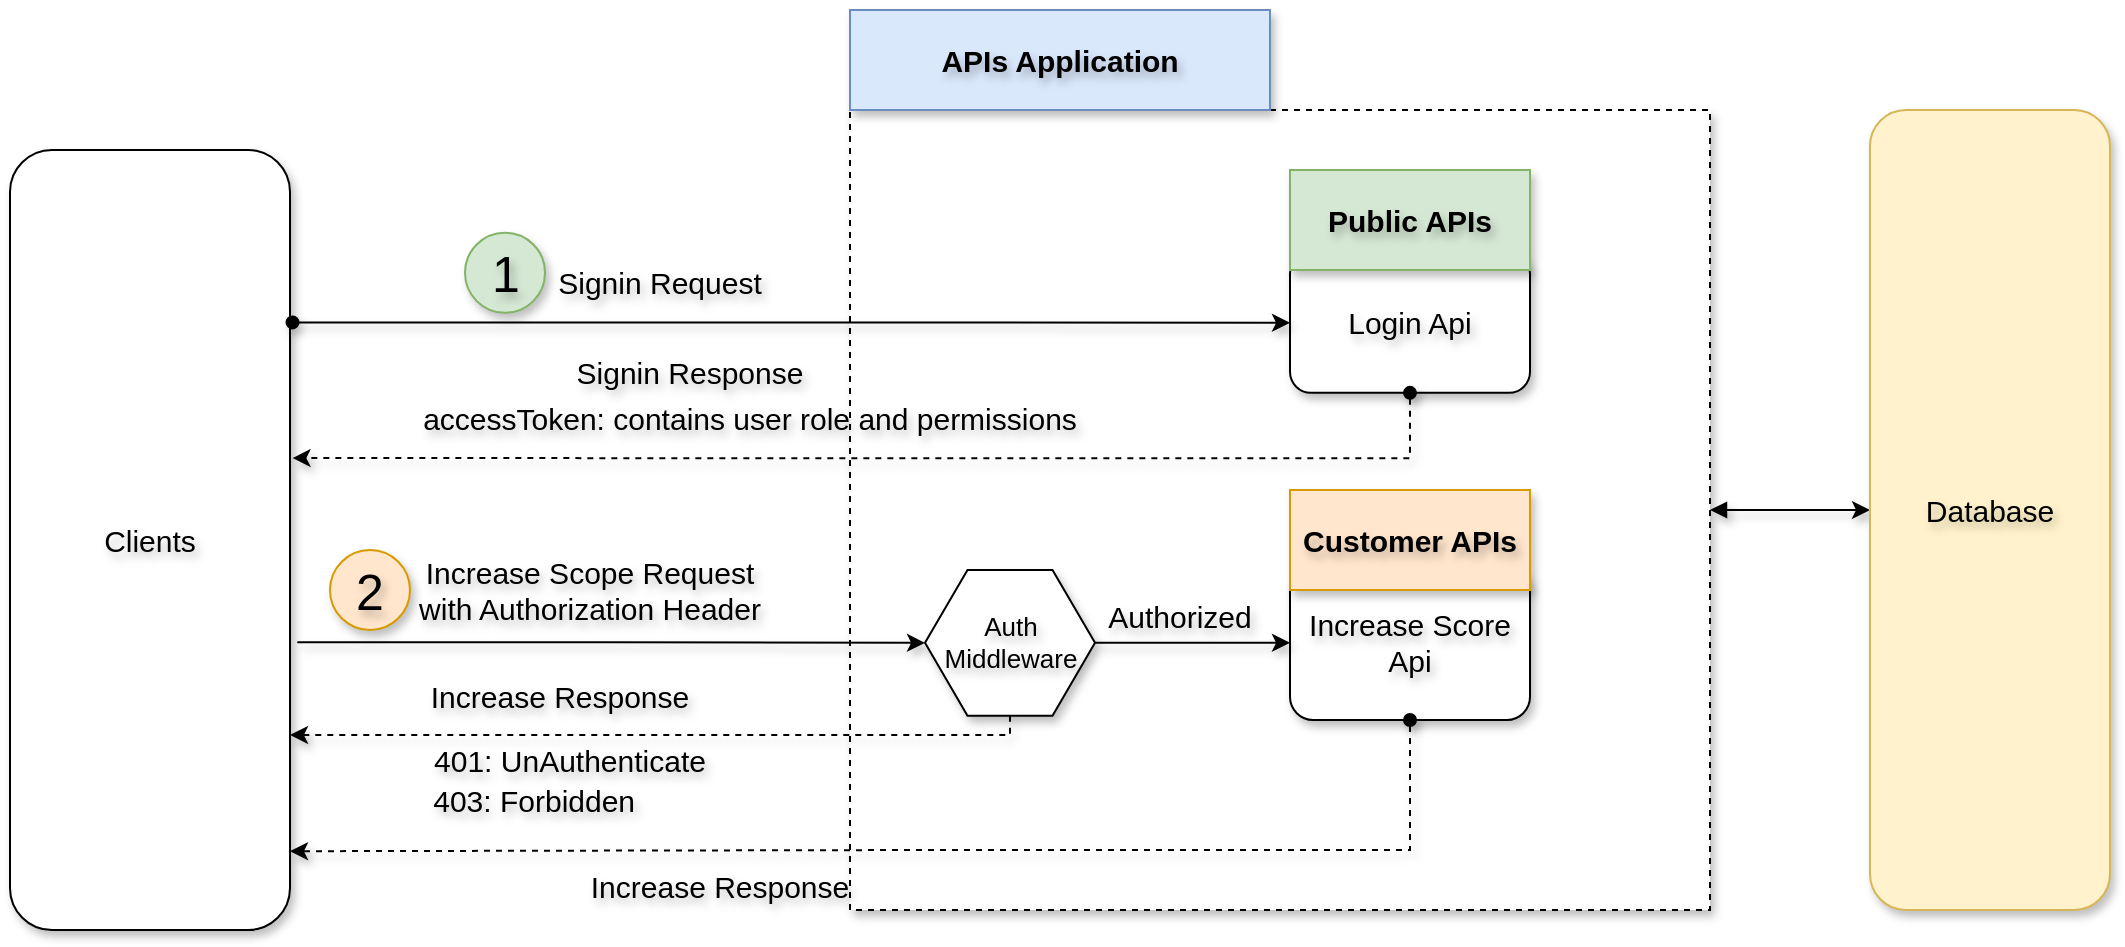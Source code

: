 <mxfile version="24.0.4" type="device" pages="2">
  <diagram name="APIs Protection" id="KXmo5nnJcr6mUBglAUOm">
    <mxGraphModel dx="3607" dy="2184" grid="1" gridSize="10" guides="1" tooltips="1" connect="1" arrows="1" fold="1" page="1" pageScale="1" pageWidth="1920" pageHeight="1200" math="0" shadow="0">
      <root>
        <mxCell id="0" />
        <mxCell id="1" parent="0" />
        <mxCell id="K0ZqpCGz8GhiykaK2d9q-14" style="edgeStyle=orthogonalEdgeStyle;rounded=0;orthogonalLoop=1;jettySize=auto;html=1;entryX=0;entryY=0.5;entryDx=0;entryDy=0;startArrow=block;startFill=1;shadow=1;textShadow=1;" parent="1" source="K0ZqpCGz8GhiykaK2d9q-3" target="K0ZqpCGz8GhiykaK2d9q-6" edge="1">
          <mxGeometry relative="1" as="geometry" />
        </mxCell>
        <mxCell id="K0ZqpCGz8GhiykaK2d9q-3" value="" style="rounded=0;whiteSpace=wrap;html=1;dashed=1;shadow=1;textShadow=1;" parent="1" vertex="1">
          <mxGeometry x="320" y="30" width="430" height="400" as="geometry" />
        </mxCell>
        <mxCell id="K0ZqpCGz8GhiykaK2d9q-1" value="Clients" style="rounded=1;whiteSpace=wrap;html=1;fontSize=15;shadow=1;textShadow=1;" parent="1" vertex="1">
          <mxGeometry x="-100" y="50" width="140" height="390" as="geometry" />
        </mxCell>
        <mxCell id="K0ZqpCGz8GhiykaK2d9q-4" value="Login Api" style="rounded=1;whiteSpace=wrap;html=1;fontSize=15;shadow=1;textShadow=1;" parent="1" vertex="1">
          <mxGeometry x="540" y="101.43" width="120" height="70" as="geometry" />
        </mxCell>
        <mxCell id="K0ZqpCGz8GhiykaK2d9q-5" value="Increase Score Api" style="rounded=1;whiteSpace=wrap;html=1;fontSize=15;shadow=1;textShadow=1;" parent="1" vertex="1">
          <mxGeometry x="540" y="257.86" width="120" height="77.14" as="geometry" />
        </mxCell>
        <mxCell id="K0ZqpCGz8GhiykaK2d9q-6" value="Database" style="rounded=1;whiteSpace=wrap;html=1;fontSize=15;fillColor=#fff2cc;strokeColor=#d6b656;shadow=1;textShadow=1;" parent="1" vertex="1">
          <mxGeometry x="830" y="30" width="120" height="400" as="geometry" />
        </mxCell>
        <mxCell id="K0ZqpCGz8GhiykaK2d9q-15" value="APIs Application" style="text;html=1;align=center;verticalAlign=middle;whiteSpace=wrap;rounded=0;fillColor=#dae8fc;strokeColor=#6c8ebf;fontStyle=1;fontSize=15;shadow=1;textShadow=1;" parent="1" vertex="1">
          <mxGeometry x="320" y="-20" width="210" height="50" as="geometry" />
        </mxCell>
        <mxCell id="K0ZqpCGz8GhiykaK2d9q-30" style="edgeStyle=orthogonalEdgeStyle;rounded=0;orthogonalLoop=1;jettySize=auto;html=1;shadow=1;textShadow=1;" parent="1" source="K0ZqpCGz8GhiykaK2d9q-22" target="K0ZqpCGz8GhiykaK2d9q-5" edge="1">
          <mxGeometry relative="1" as="geometry" />
        </mxCell>
        <mxCell id="K0ZqpCGz8GhiykaK2d9q-31" style="edgeStyle=orthogonalEdgeStyle;rounded=0;orthogonalLoop=1;jettySize=auto;html=1;entryX=1;entryY=0.75;entryDx=0;entryDy=0;dashed=1;shadow=1;textShadow=1;" parent="1" source="K0ZqpCGz8GhiykaK2d9q-22" target="K0ZqpCGz8GhiykaK2d9q-1" edge="1">
          <mxGeometry relative="1" as="geometry">
            <Array as="points">
              <mxPoint x="400" y="342" />
            </Array>
          </mxGeometry>
        </mxCell>
        <mxCell id="K0ZqpCGz8GhiykaK2d9q-22" value="Auth&lt;br style=&quot;font-size: 13px;&quot;&gt;Middleware" style="shape=mxgraph.bpmn.conversation;perimeter=hexagonPerimeter2;whiteSpace=wrap;html=1;aspect=fixed;bpmnConversationType=conv;fontSize=13;shadow=1;textShadow=1;" parent="1" vertex="1">
          <mxGeometry x="357.5" y="260" width="85" height="72.86" as="geometry" />
        </mxCell>
        <mxCell id="K0ZqpCGz8GhiykaK2d9q-27" style="edgeStyle=orthogonalEdgeStyle;rounded=0;orthogonalLoop=1;jettySize=auto;html=1;entryX=0;entryY=0.5;entryDx=0;entryDy=0;exitX=1.009;exitY=0.221;exitDx=0;exitDy=0;exitPerimeter=0;startArrow=oval;startFill=1;shadow=1;textShadow=1;" parent="1" source="K0ZqpCGz8GhiykaK2d9q-1" target="K0ZqpCGz8GhiykaK2d9q-4" edge="1">
          <mxGeometry relative="1" as="geometry">
            <mxPoint x="442.476" y="136.471" as="sourcePoint" />
          </mxGeometry>
        </mxCell>
        <mxCell id="K0ZqpCGz8GhiykaK2d9q-28" style="edgeStyle=orthogonalEdgeStyle;rounded=0;orthogonalLoop=1;jettySize=auto;html=1;entryX=1.009;entryY=0.395;entryDx=0;entryDy=0;entryPerimeter=0;dashed=1;startArrow=oval;startFill=1;shadow=1;textShadow=1;" parent="1" source="K0ZqpCGz8GhiykaK2d9q-4" target="K0ZqpCGz8GhiykaK2d9q-1" edge="1">
          <mxGeometry relative="1" as="geometry">
            <Array as="points">
              <mxPoint x="600" y="204" />
            </Array>
          </mxGeometry>
        </mxCell>
        <mxCell id="K0ZqpCGz8GhiykaK2d9q-29" style="edgeStyle=orthogonalEdgeStyle;rounded=0;orthogonalLoop=1;jettySize=auto;html=1;exitX=1.026;exitY=0.631;exitDx=0;exitDy=0;exitPerimeter=0;shadow=1;textShadow=1;" parent="1" source="K0ZqpCGz8GhiykaK2d9q-1" target="K0ZqpCGz8GhiykaK2d9q-22" edge="1">
          <mxGeometry relative="1" as="geometry" />
        </mxCell>
        <mxCell id="K0ZqpCGz8GhiykaK2d9q-32" style="edgeStyle=orthogonalEdgeStyle;rounded=0;orthogonalLoop=1;jettySize=auto;html=1;entryX=1;entryY=0.899;entryDx=0;entryDy=0;entryPerimeter=0;startArrow=oval;startFill=1;shadow=1;textShadow=1;dashed=1;" parent="1" source="K0ZqpCGz8GhiykaK2d9q-5" target="K0ZqpCGz8GhiykaK2d9q-1" edge="1">
          <mxGeometry relative="1" as="geometry">
            <Array as="points">
              <mxPoint x="600" y="400" />
              <mxPoint x="360" y="400" />
            </Array>
          </mxGeometry>
        </mxCell>
        <mxCell id="K0ZqpCGz8GhiykaK2d9q-34" value="Signin Request" style="text;html=1;align=center;verticalAlign=middle;whiteSpace=wrap;rounded=0;fontSize=15;shadow=1;textShadow=1;" parent="1" vertex="1">
          <mxGeometry x="170" y="101.43" width="110" height="30" as="geometry" />
        </mxCell>
        <mxCell id="K0ZqpCGz8GhiykaK2d9q-35" value="Signin Response" style="text;html=1;align=center;verticalAlign=middle;whiteSpace=wrap;rounded=0;fontSize=15;shadow=1;textShadow=1;" parent="1" vertex="1">
          <mxGeometry x="150" y="151.43" width="180" height="20" as="geometry" />
        </mxCell>
        <mxCell id="K0ZqpCGz8GhiykaK2d9q-36" value="accessToken: contains user role and permissions" style="text;html=1;align=center;verticalAlign=middle;whiteSpace=wrap;rounded=0;fontSize=15;shadow=1;textShadow=1;" parent="1" vertex="1">
          <mxGeometry x="90" y="160" width="360" height="48.57" as="geometry" />
        </mxCell>
        <mxCell id="K0ZqpCGz8GhiykaK2d9q-37" value="Increase Scope Request&lt;br&gt;with Authorization Header" style="text;html=1;align=center;verticalAlign=middle;whiteSpace=wrap;rounded=0;fontSize=15;shadow=1;textShadow=1;" parent="1" vertex="1">
          <mxGeometry x="70" y="250" width="240" height="40" as="geometry" />
        </mxCell>
        <mxCell id="K0ZqpCGz8GhiykaK2d9q-39" value="Increase Response" style="text;html=1;align=center;verticalAlign=middle;whiteSpace=wrap;rounded=0;fontSize=15;shadow=1;textShadow=1;" parent="1" vertex="1">
          <mxGeometry x="60" y="310" width="230" height="25" as="geometry" />
        </mxCell>
        <mxCell id="K0ZqpCGz8GhiykaK2d9q-40" value="401: UnAuthenticate" style="text;html=1;align=center;verticalAlign=middle;whiteSpace=wrap;rounded=0;fontSize=15;shadow=1;textShadow=1;" parent="1" vertex="1">
          <mxGeometry x="100" y="340" width="160" height="30" as="geometry" />
        </mxCell>
        <mxCell id="K0ZqpCGz8GhiykaK2d9q-41" value="&amp;nbsp;403: Forbidden" style="text;html=1;align=center;verticalAlign=middle;whiteSpace=wrap;rounded=0;fontSize=15;shadow=1;textShadow=1;" parent="1" vertex="1">
          <mxGeometry x="80" y="360" width="160" height="30" as="geometry" />
        </mxCell>
        <mxCell id="K0ZqpCGz8GhiykaK2d9q-42" value="Increase Response" style="text;html=1;align=center;verticalAlign=middle;whiteSpace=wrap;rounded=0;fontSize=15;shadow=1;textShadow=1;" parent="1" vertex="1">
          <mxGeometry x="140" y="405" width="230" height="25" as="geometry" />
        </mxCell>
        <mxCell id="K0ZqpCGz8GhiykaK2d9q-45" value="Public APIs" style="text;html=1;align=center;verticalAlign=middle;whiteSpace=wrap;rounded=0;fillColor=#d5e8d4;strokeColor=#82b366;fontStyle=1;fontSize=15;shadow=1;textShadow=1;" parent="1" vertex="1">
          <mxGeometry x="540" y="60" width="120" height="50" as="geometry" />
        </mxCell>
        <mxCell id="K0ZqpCGz8GhiykaK2d9q-46" value="Customer APIs" style="text;html=1;align=center;verticalAlign=middle;whiteSpace=wrap;rounded=0;fillColor=#ffe6cc;strokeColor=#d79b00;fontStyle=1;fontSize=15;shadow=1;textShadow=1;" parent="1" vertex="1">
          <mxGeometry x="540" y="220" width="120" height="50" as="geometry" />
        </mxCell>
        <mxCell id="K0ZqpCGz8GhiykaK2d9q-47" value="1" style="ellipse;whiteSpace=wrap;html=1;aspect=fixed;fontSize=25;fillColor=#d5e8d4;strokeColor=#82b366;shadow=1;textShadow=1;" parent="1" vertex="1">
          <mxGeometry x="127.5" y="91.43" width="40" height="40" as="geometry" />
        </mxCell>
        <mxCell id="K0ZqpCGz8GhiykaK2d9q-48" value="2" style="ellipse;whiteSpace=wrap;html=1;aspect=fixed;fontSize=25;fillColor=#ffe6cc;strokeColor=#d79b00;shadow=1;textShadow=1;" parent="1" vertex="1">
          <mxGeometry x="60" y="250" width="40" height="40" as="geometry" />
        </mxCell>
        <mxCell id="K0ZqpCGz8GhiykaK2d9q-49" value="Authorized" style="text;html=1;align=center;verticalAlign=middle;whiteSpace=wrap;rounded=0;fontSize=15;shadow=1;textShadow=1;" parent="1" vertex="1">
          <mxGeometry x="420" y="270" width="130" height="25" as="geometry" />
        </mxCell>
      </root>
    </mxGraphModel>
  </diagram>
  <diagram id="FcVScLW7-NWXoR9cLDxK" name="Databse Desgin Auth">
    <mxGraphModel dx="1434" dy="836" grid="1" gridSize="10" guides="1" tooltips="1" connect="1" arrows="1" fold="1" page="1" pageScale="1" pageWidth="1920" pageHeight="1200" math="0" shadow="0">
      <root>
        <mxCell id="0" />
        <mxCell id="1" parent="0" />
        <mxCell id="BVEmb3R_H7o2ugF1R6Eq-9" value="users" style="shape=table;startSize=30;container=1;collapsible=0;childLayout=tableLayout;fixedRows=1;rowLines=0;fontStyle=0;strokeColor=#006EAF;fontSize=18;fillColor=#1ba1e2;fontColor=#ffffff;shadow=1;textShadow=1;" parent="1" vertex="1">
          <mxGeometry x="40" y="120" width="680" height="210" as="geometry" />
        </mxCell>
        <mxCell id="BVEmb3R_H7o2ugF1R6Eq-28" style="shape=tableRow;horizontal=0;startSize=0;swimlaneHead=0;swimlaneBody=0;top=0;left=0;bottom=1;right=0;collapsible=0;dropTarget=0;fillColor=none;points=[[0,0.5],[1,0.5]];portConstraint=eastwest;strokeColor=inherit;fontSize=15;fontStyle=1" parent="BVEmb3R_H7o2ugF1R6Eq-9" vertex="1">
          <mxGeometry y="30" width="680" height="30" as="geometry" />
        </mxCell>
        <mxCell id="BVEmb3R_H7o2ugF1R6Eq-29" style="shape=partialRectangle;html=1;whiteSpace=wrap;connectable=0;fillColor=none;top=0;left=0;bottom=0;right=0;overflow=hidden;pointerEvents=1;strokeColor=inherit;fontSize=16;" parent="BVEmb3R_H7o2ugF1R6Eq-28" vertex="1">
          <mxGeometry width="44" height="30" as="geometry">
            <mxRectangle width="44" height="30" as="alternateBounds" />
          </mxGeometry>
        </mxCell>
        <mxCell id="BVEmb3R_H7o2ugF1R6Eq-30" value="column" style="shape=partialRectangle;html=1;whiteSpace=wrap;connectable=0;fillColor=none;top=0;left=0;bottom=0;right=0;align=left;spacingLeft=6;overflow=hidden;strokeColor=inherit;fontSize=16;" parent="BVEmb3R_H7o2ugF1R6Eq-28" vertex="1">
          <mxGeometry x="44" width="160" height="30" as="geometry">
            <mxRectangle width="160" height="30" as="alternateBounds" />
          </mxGeometry>
        </mxCell>
        <mxCell id="BVEmb3R_H7o2ugF1R6Eq-31" value="data type" style="shape=partialRectangle;html=1;whiteSpace=wrap;connectable=0;fillColor=none;top=0;left=0;bottom=0;right=0;align=left;spacingLeft=6;overflow=hidden;strokeColor=inherit;fontSize=16;" parent="BVEmb3R_H7o2ugF1R6Eq-28" vertex="1">
          <mxGeometry x="204" width="160" height="30" as="geometry">
            <mxRectangle width="160" height="30" as="alternateBounds" />
          </mxGeometry>
        </mxCell>
        <mxCell id="BVEmb3R_H7o2ugF1R6Eq-32" value="is null" style="shape=partialRectangle;html=1;whiteSpace=wrap;connectable=0;fillColor=none;top=0;left=0;bottom=0;right=0;align=left;spacingLeft=6;overflow=hidden;strokeColor=inherit;fontSize=16;" parent="BVEmb3R_H7o2ugF1R6Eq-28" vertex="1">
          <mxGeometry x="364" width="156" height="30" as="geometry">
            <mxRectangle width="156" height="30" as="alternateBounds" />
          </mxGeometry>
        </mxCell>
        <mxCell id="BVEmb3R_H7o2ugF1R6Eq-33" value="desc" style="shape=partialRectangle;html=1;whiteSpace=wrap;connectable=0;fillColor=none;top=0;left=0;bottom=0;right=0;align=left;spacingLeft=6;overflow=hidden;strokeColor=inherit;fontSize=16;" parent="BVEmb3R_H7o2ugF1R6Eq-28" vertex="1">
          <mxGeometry x="520" width="160" height="30" as="geometry">
            <mxRectangle width="160" height="30" as="alternateBounds" />
          </mxGeometry>
        </mxCell>
        <mxCell id="BVEmb3R_H7o2ugF1R6Eq-16" value="" style="shape=tableRow;horizontal=0;startSize=0;swimlaneHead=0;swimlaneBody=0;top=0;left=0;bottom=1;right=0;collapsible=0;dropTarget=0;fillColor=none;points=[[0,0.5],[1,0.5]];portConstraint=eastwest;strokeColor=inherit;fontSize=16;" parent="BVEmb3R_H7o2ugF1R6Eq-9" vertex="1">
          <mxGeometry y="60" width="680" height="30" as="geometry" />
        </mxCell>
        <mxCell id="BVEmb3R_H7o2ugF1R6Eq-17" value="PK" style="shape=partialRectangle;html=1;whiteSpace=wrap;connectable=0;fillColor=none;top=0;left=0;bottom=0;right=0;overflow=hidden;strokeColor=inherit;fontSize=16;" parent="BVEmb3R_H7o2ugF1R6Eq-16" vertex="1">
          <mxGeometry width="44" height="30" as="geometry">
            <mxRectangle width="44" height="30" as="alternateBounds" />
          </mxGeometry>
        </mxCell>
        <mxCell id="BVEmb3R_H7o2ugF1R6Eq-18" value="id" style="shape=partialRectangle;html=1;whiteSpace=wrap;connectable=0;fillColor=none;top=0;left=0;bottom=0;right=0;align=left;spacingLeft=6;overflow=hidden;strokeColor=inherit;fontSize=16;" parent="BVEmb3R_H7o2ugF1R6Eq-16" vertex="1">
          <mxGeometry x="44" width="160" height="30" as="geometry">
            <mxRectangle width="160" height="30" as="alternateBounds" />
          </mxGeometry>
        </mxCell>
        <mxCell id="BVEmb3R_H7o2ugF1R6Eq-21" value="int" style="shape=partialRectangle;html=1;whiteSpace=wrap;connectable=0;fillColor=none;top=0;left=0;bottom=0;right=0;align=left;spacingLeft=6;overflow=hidden;strokeColor=inherit;fontSize=16;" parent="BVEmb3R_H7o2ugF1R6Eq-16" vertex="1">
          <mxGeometry x="204" width="160" height="30" as="geometry">
            <mxRectangle width="160" height="30" as="alternateBounds" />
          </mxGeometry>
        </mxCell>
        <mxCell id="BVEmb3R_H7o2ugF1R6Eq-24" value="NO" style="shape=partialRectangle;html=1;whiteSpace=wrap;connectable=0;fillColor=none;top=0;left=0;bottom=0;right=0;align=left;spacingLeft=6;overflow=hidden;strokeColor=inherit;fontSize=16;" parent="BVEmb3R_H7o2ugF1R6Eq-16" vertex="1">
          <mxGeometry x="364" width="156" height="30" as="geometry">
            <mxRectangle width="156" height="30" as="alternateBounds" />
          </mxGeometry>
        </mxCell>
        <mxCell id="BVEmb3R_H7o2ugF1R6Eq-27" value="Primary key" style="shape=partialRectangle;html=1;whiteSpace=wrap;connectable=0;fillColor=none;top=0;left=0;bottom=0;right=0;align=left;spacingLeft=6;overflow=hidden;strokeColor=inherit;fontSize=16;" parent="BVEmb3R_H7o2ugF1R6Eq-16" vertex="1">
          <mxGeometry x="520" width="160" height="30" as="geometry">
            <mxRectangle width="160" height="30" as="alternateBounds" />
          </mxGeometry>
        </mxCell>
        <mxCell id="BVEmb3R_H7o2ugF1R6Eq-46" style="shape=tableRow;horizontal=0;startSize=0;swimlaneHead=0;swimlaneBody=0;top=0;left=0;bottom=1;right=0;collapsible=0;dropTarget=0;fillColor=none;points=[[0,0.5],[1,0.5]];portConstraint=eastwest;strokeColor=inherit;fontSize=16;" parent="BVEmb3R_H7o2ugF1R6Eq-9" vertex="1">
          <mxGeometry y="90" width="680" height="30" as="geometry" />
        </mxCell>
        <mxCell id="BVEmb3R_H7o2ugF1R6Eq-47" value="UQ" style="shape=partialRectangle;html=1;whiteSpace=wrap;connectable=0;fillColor=none;top=0;left=0;bottom=0;right=0;overflow=hidden;strokeColor=inherit;fontSize=16;" parent="BVEmb3R_H7o2ugF1R6Eq-46" vertex="1">
          <mxGeometry width="44" height="30" as="geometry">
            <mxRectangle width="44" height="30" as="alternateBounds" />
          </mxGeometry>
        </mxCell>
        <mxCell id="BVEmb3R_H7o2ugF1R6Eq-48" value="username" style="shape=partialRectangle;html=1;whiteSpace=wrap;connectable=0;fillColor=none;top=0;left=0;bottom=0;right=0;align=left;spacingLeft=6;overflow=hidden;strokeColor=inherit;fontSize=16;" parent="BVEmb3R_H7o2ugF1R6Eq-46" vertex="1">
          <mxGeometry x="44" width="160" height="30" as="geometry">
            <mxRectangle width="160" height="30" as="alternateBounds" />
          </mxGeometry>
        </mxCell>
        <mxCell id="BVEmb3R_H7o2ugF1R6Eq-49" value="varchar(50)" style="shape=partialRectangle;html=1;whiteSpace=wrap;connectable=0;fillColor=none;top=0;left=0;bottom=0;right=0;align=left;spacingLeft=6;overflow=hidden;strokeColor=inherit;fontSize=16;" parent="BVEmb3R_H7o2ugF1R6Eq-46" vertex="1">
          <mxGeometry x="204" width="160" height="30" as="geometry">
            <mxRectangle width="160" height="30" as="alternateBounds" />
          </mxGeometry>
        </mxCell>
        <mxCell id="BVEmb3R_H7o2ugF1R6Eq-50" value="NO" style="shape=partialRectangle;html=1;whiteSpace=wrap;connectable=0;fillColor=none;top=0;left=0;bottom=0;right=0;align=left;spacingLeft=6;overflow=hidden;strokeColor=inherit;fontSize=16;" parent="BVEmb3R_H7o2ugF1R6Eq-46" vertex="1">
          <mxGeometry x="364" width="156" height="30" as="geometry">
            <mxRectangle width="156" height="30" as="alternateBounds" />
          </mxGeometry>
        </mxCell>
        <mxCell id="BVEmb3R_H7o2ugF1R6Eq-51" value="Unique" style="shape=partialRectangle;html=1;whiteSpace=wrap;connectable=0;fillColor=none;top=0;left=0;bottom=0;right=0;align=left;spacingLeft=6;overflow=hidden;strokeColor=inherit;fontSize=16;" parent="BVEmb3R_H7o2ugF1R6Eq-46" vertex="1">
          <mxGeometry x="520" width="160" height="30" as="geometry">
            <mxRectangle width="160" height="30" as="alternateBounds" />
          </mxGeometry>
        </mxCell>
        <mxCell id="BVEmb3R_H7o2ugF1R6Eq-40" style="shape=tableRow;horizontal=0;startSize=0;swimlaneHead=0;swimlaneBody=0;top=0;left=0;bottom=1;right=0;collapsible=0;dropTarget=0;fillColor=none;points=[[0,0.5],[1,0.5]];portConstraint=eastwest;strokeColor=inherit;fontSize=16;" parent="BVEmb3R_H7o2ugF1R6Eq-9" vertex="1">
          <mxGeometry y="120" width="680" height="30" as="geometry" />
        </mxCell>
        <mxCell id="BVEmb3R_H7o2ugF1R6Eq-41" style="shape=partialRectangle;html=1;whiteSpace=wrap;connectable=0;fillColor=none;top=0;left=0;bottom=0;right=0;overflow=hidden;strokeColor=inherit;fontSize=16;" parent="BVEmb3R_H7o2ugF1R6Eq-40" vertex="1">
          <mxGeometry width="44" height="30" as="geometry">
            <mxRectangle width="44" height="30" as="alternateBounds" />
          </mxGeometry>
        </mxCell>
        <mxCell id="BVEmb3R_H7o2ugF1R6Eq-42" value="pass_hash" style="shape=partialRectangle;html=1;whiteSpace=wrap;connectable=0;fillColor=none;top=0;left=0;bottom=0;right=0;align=left;spacingLeft=6;overflow=hidden;strokeColor=inherit;fontSize=16;" parent="BVEmb3R_H7o2ugF1R6Eq-40" vertex="1">
          <mxGeometry x="44" width="160" height="30" as="geometry">
            <mxRectangle width="160" height="30" as="alternateBounds" />
          </mxGeometry>
        </mxCell>
        <mxCell id="BVEmb3R_H7o2ugF1R6Eq-43" value="varchar(150)" style="shape=partialRectangle;html=1;whiteSpace=wrap;connectable=0;fillColor=none;top=0;left=0;bottom=0;right=0;align=left;spacingLeft=6;overflow=hidden;strokeColor=inherit;fontSize=16;" parent="BVEmb3R_H7o2ugF1R6Eq-40" vertex="1">
          <mxGeometry x="204" width="160" height="30" as="geometry">
            <mxRectangle width="160" height="30" as="alternateBounds" />
          </mxGeometry>
        </mxCell>
        <mxCell id="BVEmb3R_H7o2ugF1R6Eq-44" value="NO" style="shape=partialRectangle;html=1;whiteSpace=wrap;connectable=0;fillColor=none;top=0;left=0;bottom=0;right=0;align=left;spacingLeft=6;overflow=hidden;strokeColor=inherit;fontSize=16;" parent="BVEmb3R_H7o2ugF1R6Eq-40" vertex="1">
          <mxGeometry x="364" width="156" height="30" as="geometry">
            <mxRectangle width="156" height="30" as="alternateBounds" />
          </mxGeometry>
        </mxCell>
        <mxCell id="BVEmb3R_H7o2ugF1R6Eq-45" style="shape=partialRectangle;html=1;whiteSpace=wrap;connectable=0;fillColor=none;top=0;left=0;bottom=0;right=0;align=left;spacingLeft=6;overflow=hidden;strokeColor=inherit;fontSize=16;" parent="BVEmb3R_H7o2ugF1R6Eq-40" vertex="1">
          <mxGeometry x="520" width="160" height="30" as="geometry">
            <mxRectangle width="160" height="30" as="alternateBounds" />
          </mxGeometry>
        </mxCell>
        <mxCell id="BVEmb3R_H7o2ugF1R6Eq-34" style="shape=tableRow;horizontal=0;startSize=0;swimlaneHead=0;swimlaneBody=0;top=0;left=0;bottom=1;right=0;collapsible=0;dropTarget=0;fillColor=none;points=[[0,0.5],[1,0.5]];portConstraint=eastwest;strokeColor=inherit;fontSize=16;" parent="BVEmb3R_H7o2ugF1R6Eq-9" vertex="1">
          <mxGeometry y="150" width="680" height="30" as="geometry" />
        </mxCell>
        <mxCell id="BVEmb3R_H7o2ugF1R6Eq-35" style="shape=partialRectangle;html=1;whiteSpace=wrap;connectable=0;fillColor=none;top=0;left=0;bottom=0;right=0;overflow=hidden;strokeColor=inherit;fontSize=16;" parent="BVEmb3R_H7o2ugF1R6Eq-34" vertex="1">
          <mxGeometry width="44" height="30" as="geometry">
            <mxRectangle width="44" height="30" as="alternateBounds" />
          </mxGeometry>
        </mxCell>
        <mxCell id="BVEmb3R_H7o2ugF1R6Eq-36" value="full_name" style="shape=partialRectangle;html=1;whiteSpace=wrap;connectable=0;fillColor=none;top=0;left=0;bottom=0;right=0;align=left;spacingLeft=6;overflow=hidden;strokeColor=inherit;fontSize=16;" parent="BVEmb3R_H7o2ugF1R6Eq-34" vertex="1">
          <mxGeometry x="44" width="160" height="30" as="geometry">
            <mxRectangle width="160" height="30" as="alternateBounds" />
          </mxGeometry>
        </mxCell>
        <mxCell id="BVEmb3R_H7o2ugF1R6Eq-37" value="varchar(150)" style="shape=partialRectangle;html=1;whiteSpace=wrap;connectable=0;fillColor=none;top=0;left=0;bottom=0;right=0;align=left;spacingLeft=6;overflow=hidden;strokeColor=inherit;fontSize=16;" parent="BVEmb3R_H7o2ugF1R6Eq-34" vertex="1">
          <mxGeometry x="204" width="160" height="30" as="geometry">
            <mxRectangle width="160" height="30" as="alternateBounds" />
          </mxGeometry>
        </mxCell>
        <mxCell id="BVEmb3R_H7o2ugF1R6Eq-38" value="NO" style="shape=partialRectangle;html=1;whiteSpace=wrap;connectable=0;fillColor=none;top=0;left=0;bottom=0;right=0;align=left;spacingLeft=6;overflow=hidden;strokeColor=inherit;fontSize=16;" parent="BVEmb3R_H7o2ugF1R6Eq-34" vertex="1">
          <mxGeometry x="364" width="156" height="30" as="geometry">
            <mxRectangle width="156" height="30" as="alternateBounds" />
          </mxGeometry>
        </mxCell>
        <mxCell id="BVEmb3R_H7o2ugF1R6Eq-39" style="shape=partialRectangle;html=1;whiteSpace=wrap;connectable=0;fillColor=none;top=0;left=0;bottom=0;right=0;align=left;spacingLeft=6;overflow=hidden;strokeColor=inherit;fontSize=16;" parent="BVEmb3R_H7o2ugF1R6Eq-34" vertex="1">
          <mxGeometry x="520" width="160" height="30" as="geometry">
            <mxRectangle width="160" height="30" as="alternateBounds" />
          </mxGeometry>
        </mxCell>
        <mxCell id="BVEmb3R_H7o2ugF1R6Eq-53" style="shape=tableRow;horizontal=0;startSize=0;swimlaneHead=0;swimlaneBody=0;top=0;left=0;bottom=0;right=0;collapsible=0;dropTarget=0;fillColor=none;points=[[0,0.5],[1,0.5]];portConstraint=eastwest;strokeColor=inherit;fontSize=16;" parent="BVEmb3R_H7o2ugF1R6Eq-9" vertex="1">
          <mxGeometry y="180" width="680" height="30" as="geometry" />
        </mxCell>
        <mxCell id="BVEmb3R_H7o2ugF1R6Eq-54" style="shape=partialRectangle;html=1;whiteSpace=wrap;connectable=0;fillColor=none;top=0;left=0;bottom=0;right=0;overflow=hidden;strokeColor=inherit;fontSize=16;" parent="BVEmb3R_H7o2ugF1R6Eq-53" vertex="1">
          <mxGeometry width="44" height="30" as="geometry">
            <mxRectangle width="44" height="30" as="alternateBounds" />
          </mxGeometry>
        </mxCell>
        <mxCell id="BVEmb3R_H7o2ugF1R6Eq-55" value="is_active" style="shape=partialRectangle;html=1;whiteSpace=wrap;connectable=0;fillColor=none;top=0;left=0;bottom=0;right=0;align=left;spacingLeft=6;overflow=hidden;strokeColor=inherit;fontSize=16;" parent="BVEmb3R_H7o2ugF1R6Eq-53" vertex="1">
          <mxGeometry x="44" width="160" height="30" as="geometry">
            <mxRectangle width="160" height="30" as="alternateBounds" />
          </mxGeometry>
        </mxCell>
        <mxCell id="BVEmb3R_H7o2ugF1R6Eq-56" value="boolean" style="shape=partialRectangle;html=1;whiteSpace=wrap;connectable=0;fillColor=none;top=0;left=0;bottom=0;right=0;align=left;spacingLeft=6;overflow=hidden;strokeColor=inherit;fontSize=16;" parent="BVEmb3R_H7o2ugF1R6Eq-53" vertex="1">
          <mxGeometry x="204" width="160" height="30" as="geometry">
            <mxRectangle width="160" height="30" as="alternateBounds" />
          </mxGeometry>
        </mxCell>
        <mxCell id="BVEmb3R_H7o2ugF1R6Eq-57" value="NO" style="shape=partialRectangle;html=1;whiteSpace=wrap;connectable=0;fillColor=none;top=0;left=0;bottom=0;right=0;align=left;spacingLeft=6;overflow=hidden;strokeColor=inherit;fontSize=16;" parent="BVEmb3R_H7o2ugF1R6Eq-53" vertex="1">
          <mxGeometry x="364" width="156" height="30" as="geometry">
            <mxRectangle width="156" height="30" as="alternateBounds" />
          </mxGeometry>
        </mxCell>
        <mxCell id="BVEmb3R_H7o2ugF1R6Eq-58" value="default: True" style="shape=partialRectangle;html=1;whiteSpace=wrap;connectable=0;fillColor=none;top=0;left=0;bottom=0;right=0;align=left;spacingLeft=6;overflow=hidden;strokeColor=inherit;fontSize=16;" parent="BVEmb3R_H7o2ugF1R6Eq-53" vertex="1">
          <mxGeometry x="520" width="160" height="30" as="geometry">
            <mxRectangle width="160" height="30" as="alternateBounds" />
          </mxGeometry>
        </mxCell>
        <mxCell id="BVEmb3R_H7o2ugF1R6Eq-59" value="roles" style="shape=table;startSize=30;container=1;collapsible=0;childLayout=tableLayout;fixedRows=1;rowLines=0;fontStyle=0;strokeColor=#006EAF;fontSize=18;fillColor=#1ba1e2;fontColor=#ffffff;shadow=1;textShadow=1;" parent="1" vertex="1">
          <mxGeometry x="760" y="120" width="670" height="120" as="geometry" />
        </mxCell>
        <mxCell id="BVEmb3R_H7o2ugF1R6Eq-60" style="shape=tableRow;horizontal=0;startSize=0;swimlaneHead=0;swimlaneBody=0;top=0;left=0;bottom=1;right=0;collapsible=0;dropTarget=0;fillColor=none;points=[[0,0.5],[1,0.5]];portConstraint=eastwest;strokeColor=inherit;fontSize=15;" parent="BVEmb3R_H7o2ugF1R6Eq-59" vertex="1">
          <mxGeometry y="30" width="670" height="30" as="geometry" />
        </mxCell>
        <mxCell id="BVEmb3R_H7o2ugF1R6Eq-61" style="shape=partialRectangle;html=1;whiteSpace=wrap;connectable=0;fillColor=none;top=0;left=0;bottom=0;right=0;overflow=hidden;pointerEvents=1;strokeColor=inherit;fontSize=16;" parent="BVEmb3R_H7o2ugF1R6Eq-60" vertex="1">
          <mxGeometry width="43" height="30" as="geometry">
            <mxRectangle width="43" height="30" as="alternateBounds" />
          </mxGeometry>
        </mxCell>
        <mxCell id="BVEmb3R_H7o2ugF1R6Eq-62" value="column" style="shape=partialRectangle;html=1;whiteSpace=wrap;connectable=0;fillColor=none;top=0;left=0;bottom=0;right=0;align=left;spacingLeft=6;overflow=hidden;strokeColor=inherit;fontSize=16;" parent="BVEmb3R_H7o2ugF1R6Eq-60" vertex="1">
          <mxGeometry x="43" width="158" height="30" as="geometry">
            <mxRectangle width="158" height="30" as="alternateBounds" />
          </mxGeometry>
        </mxCell>
        <mxCell id="BVEmb3R_H7o2ugF1R6Eq-63" value="data type" style="shape=partialRectangle;html=1;whiteSpace=wrap;connectable=0;fillColor=none;top=0;left=0;bottom=0;right=0;align=left;spacingLeft=6;overflow=hidden;strokeColor=inherit;fontSize=16;" parent="BVEmb3R_H7o2ugF1R6Eq-60" vertex="1">
          <mxGeometry x="201" width="158" height="30" as="geometry">
            <mxRectangle width="158" height="30" as="alternateBounds" />
          </mxGeometry>
        </mxCell>
        <mxCell id="BVEmb3R_H7o2ugF1R6Eq-64" value="is null" style="shape=partialRectangle;html=1;whiteSpace=wrap;connectable=0;fillColor=none;top=0;left=0;bottom=0;right=0;align=left;spacingLeft=6;overflow=hidden;strokeColor=inherit;fontSize=16;" parent="BVEmb3R_H7o2ugF1R6Eq-60" vertex="1">
          <mxGeometry x="359" width="153" height="30" as="geometry">
            <mxRectangle width="153" height="30" as="alternateBounds" />
          </mxGeometry>
        </mxCell>
        <mxCell id="BVEmb3R_H7o2ugF1R6Eq-65" value="desc" style="shape=partialRectangle;html=1;whiteSpace=wrap;connectable=0;fillColor=none;top=0;left=0;bottom=0;right=0;align=left;spacingLeft=6;overflow=hidden;strokeColor=inherit;fontSize=16;" parent="BVEmb3R_H7o2ugF1R6Eq-60" vertex="1">
          <mxGeometry x="512" width="158" height="30" as="geometry">
            <mxRectangle width="158" height="30" as="alternateBounds" />
          </mxGeometry>
        </mxCell>
        <mxCell id="BVEmb3R_H7o2ugF1R6Eq-66" value="" style="shape=tableRow;horizontal=0;startSize=0;swimlaneHead=0;swimlaneBody=0;top=0;left=0;bottom=1;right=0;collapsible=0;dropTarget=0;fillColor=none;points=[[0,0.5],[1,0.5]];portConstraint=eastwest;strokeColor=inherit;fontSize=16;" parent="BVEmb3R_H7o2ugF1R6Eq-59" vertex="1">
          <mxGeometry y="60" width="670" height="30" as="geometry" />
        </mxCell>
        <mxCell id="BVEmb3R_H7o2ugF1R6Eq-67" value="PK" style="shape=partialRectangle;html=1;whiteSpace=wrap;connectable=0;fillColor=none;top=0;left=0;bottom=0;right=0;overflow=hidden;strokeColor=inherit;fontSize=16;" parent="BVEmb3R_H7o2ugF1R6Eq-66" vertex="1">
          <mxGeometry width="43" height="30" as="geometry">
            <mxRectangle width="43" height="30" as="alternateBounds" />
          </mxGeometry>
        </mxCell>
        <mxCell id="BVEmb3R_H7o2ugF1R6Eq-68" value="id" style="shape=partialRectangle;html=1;whiteSpace=wrap;connectable=0;fillColor=none;top=0;left=0;bottom=0;right=0;align=left;spacingLeft=6;overflow=hidden;strokeColor=inherit;fontSize=16;" parent="BVEmb3R_H7o2ugF1R6Eq-66" vertex="1">
          <mxGeometry x="43" width="158" height="30" as="geometry">
            <mxRectangle width="158" height="30" as="alternateBounds" />
          </mxGeometry>
        </mxCell>
        <mxCell id="BVEmb3R_H7o2ugF1R6Eq-69" value="int" style="shape=partialRectangle;html=1;whiteSpace=wrap;connectable=0;fillColor=none;top=0;left=0;bottom=0;right=0;align=left;spacingLeft=6;overflow=hidden;strokeColor=inherit;fontSize=16;" parent="BVEmb3R_H7o2ugF1R6Eq-66" vertex="1">
          <mxGeometry x="201" width="158" height="30" as="geometry">
            <mxRectangle width="158" height="30" as="alternateBounds" />
          </mxGeometry>
        </mxCell>
        <mxCell id="BVEmb3R_H7o2ugF1R6Eq-70" value="NO" style="shape=partialRectangle;html=1;whiteSpace=wrap;connectable=0;fillColor=none;top=0;left=0;bottom=0;right=0;align=left;spacingLeft=6;overflow=hidden;strokeColor=inherit;fontSize=16;" parent="BVEmb3R_H7o2ugF1R6Eq-66" vertex="1">
          <mxGeometry x="359" width="153" height="30" as="geometry">
            <mxRectangle width="153" height="30" as="alternateBounds" />
          </mxGeometry>
        </mxCell>
        <mxCell id="BVEmb3R_H7o2ugF1R6Eq-71" value="Primary key" style="shape=partialRectangle;html=1;whiteSpace=wrap;connectable=0;fillColor=none;top=0;left=0;bottom=0;right=0;align=left;spacingLeft=6;overflow=hidden;strokeColor=inherit;fontSize=16;" parent="BVEmb3R_H7o2ugF1R6Eq-66" vertex="1">
          <mxGeometry x="512" width="158" height="30" as="geometry">
            <mxRectangle width="158" height="30" as="alternateBounds" />
          </mxGeometry>
        </mxCell>
        <mxCell id="BVEmb3R_H7o2ugF1R6Eq-72" style="shape=tableRow;horizontal=0;startSize=0;swimlaneHead=0;swimlaneBody=0;top=0;left=0;bottom=1;right=0;collapsible=0;dropTarget=0;fillColor=none;points=[[0,0.5],[1,0.5]];portConstraint=eastwest;strokeColor=inherit;fontSize=16;" parent="BVEmb3R_H7o2ugF1R6Eq-59" vertex="1">
          <mxGeometry y="90" width="670" height="30" as="geometry" />
        </mxCell>
        <mxCell id="BVEmb3R_H7o2ugF1R6Eq-73" style="shape=partialRectangle;html=1;whiteSpace=wrap;connectable=0;fillColor=none;top=0;left=0;bottom=0;right=0;overflow=hidden;strokeColor=inherit;fontSize=16;" parent="BVEmb3R_H7o2ugF1R6Eq-72" vertex="1">
          <mxGeometry width="43" height="30" as="geometry">
            <mxRectangle width="43" height="30" as="alternateBounds" />
          </mxGeometry>
        </mxCell>
        <mxCell id="BVEmb3R_H7o2ugF1R6Eq-74" value="name" style="shape=partialRectangle;html=1;whiteSpace=wrap;connectable=0;fillColor=none;top=0;left=0;bottom=0;right=0;align=left;spacingLeft=6;overflow=hidden;strokeColor=inherit;fontSize=16;" parent="BVEmb3R_H7o2ugF1R6Eq-72" vertex="1">
          <mxGeometry x="43" width="158" height="30" as="geometry">
            <mxRectangle width="158" height="30" as="alternateBounds" />
          </mxGeometry>
        </mxCell>
        <mxCell id="BVEmb3R_H7o2ugF1R6Eq-75" value="varchar(50)" style="shape=partialRectangle;html=1;whiteSpace=wrap;connectable=0;fillColor=none;top=0;left=0;bottom=0;right=0;align=left;spacingLeft=6;overflow=hidden;strokeColor=inherit;fontSize=16;" parent="BVEmb3R_H7o2ugF1R6Eq-72" vertex="1">
          <mxGeometry x="201" width="158" height="30" as="geometry">
            <mxRectangle width="158" height="30" as="alternateBounds" />
          </mxGeometry>
        </mxCell>
        <mxCell id="BVEmb3R_H7o2ugF1R6Eq-76" value="NO" style="shape=partialRectangle;html=1;whiteSpace=wrap;connectable=0;fillColor=none;top=0;left=0;bottom=0;right=0;align=left;spacingLeft=6;overflow=hidden;strokeColor=inherit;fontSize=16;" parent="BVEmb3R_H7o2ugF1R6Eq-72" vertex="1">
          <mxGeometry x="359" width="153" height="30" as="geometry">
            <mxRectangle width="153" height="30" as="alternateBounds" />
          </mxGeometry>
        </mxCell>
        <mxCell id="BVEmb3R_H7o2ugF1R6Eq-77" value="" style="shape=partialRectangle;html=1;whiteSpace=wrap;connectable=0;fillColor=none;top=0;left=0;bottom=0;right=0;align=left;spacingLeft=6;overflow=hidden;strokeColor=inherit;fontSize=16;" parent="BVEmb3R_H7o2ugF1R6Eq-72" vertex="1">
          <mxGeometry x="512" width="158" height="30" as="geometry">
            <mxRectangle width="158" height="30" as="alternateBounds" />
          </mxGeometry>
        </mxCell>
        <mxCell id="BVEmb3R_H7o2ugF1R6Eq-96" value="permissions" style="shape=table;startSize=30;container=1;collapsible=0;childLayout=tableLayout;fixedRows=1;rowLines=0;fontStyle=0;strokeColor=#006EAF;fontSize=18;fillColor=#1ba1e2;fontColor=#ffffff;shadow=1;textShadow=1;" parent="1" vertex="1">
          <mxGeometry x="760" y="270" width="670" height="120" as="geometry" />
        </mxCell>
        <mxCell id="BVEmb3R_H7o2ugF1R6Eq-97" style="shape=tableRow;horizontal=0;startSize=0;swimlaneHead=0;swimlaneBody=0;top=0;left=0;bottom=1;right=0;collapsible=0;dropTarget=0;fillColor=none;points=[[0,0.5],[1,0.5]];portConstraint=eastwest;strokeColor=inherit;fontSize=15;" parent="BVEmb3R_H7o2ugF1R6Eq-96" vertex="1">
          <mxGeometry y="30" width="670" height="30" as="geometry" />
        </mxCell>
        <mxCell id="BVEmb3R_H7o2ugF1R6Eq-98" style="shape=partialRectangle;html=1;whiteSpace=wrap;connectable=0;fillColor=none;top=0;left=0;bottom=0;right=0;overflow=hidden;pointerEvents=1;strokeColor=inherit;fontSize=16;" parent="BVEmb3R_H7o2ugF1R6Eq-97" vertex="1">
          <mxGeometry width="43" height="30" as="geometry">
            <mxRectangle width="43" height="30" as="alternateBounds" />
          </mxGeometry>
        </mxCell>
        <mxCell id="BVEmb3R_H7o2ugF1R6Eq-99" value="column" style="shape=partialRectangle;html=1;whiteSpace=wrap;connectable=0;fillColor=none;top=0;left=0;bottom=0;right=0;align=left;spacingLeft=6;overflow=hidden;strokeColor=inherit;fontSize=16;" parent="BVEmb3R_H7o2ugF1R6Eq-97" vertex="1">
          <mxGeometry x="43" width="158" height="30" as="geometry">
            <mxRectangle width="158" height="30" as="alternateBounds" />
          </mxGeometry>
        </mxCell>
        <mxCell id="BVEmb3R_H7o2ugF1R6Eq-100" value="data type" style="shape=partialRectangle;html=1;whiteSpace=wrap;connectable=0;fillColor=none;top=0;left=0;bottom=0;right=0;align=left;spacingLeft=6;overflow=hidden;strokeColor=inherit;fontSize=16;" parent="BVEmb3R_H7o2ugF1R6Eq-97" vertex="1">
          <mxGeometry x="201" width="158" height="30" as="geometry">
            <mxRectangle width="158" height="30" as="alternateBounds" />
          </mxGeometry>
        </mxCell>
        <mxCell id="BVEmb3R_H7o2ugF1R6Eq-101" value="is null" style="shape=partialRectangle;html=1;whiteSpace=wrap;connectable=0;fillColor=none;top=0;left=0;bottom=0;right=0;align=left;spacingLeft=6;overflow=hidden;strokeColor=inherit;fontSize=16;" parent="BVEmb3R_H7o2ugF1R6Eq-97" vertex="1">
          <mxGeometry x="359" width="153" height="30" as="geometry">
            <mxRectangle width="153" height="30" as="alternateBounds" />
          </mxGeometry>
        </mxCell>
        <mxCell id="BVEmb3R_H7o2ugF1R6Eq-102" value="desc" style="shape=partialRectangle;html=1;whiteSpace=wrap;connectable=0;fillColor=none;top=0;left=0;bottom=0;right=0;align=left;spacingLeft=6;overflow=hidden;strokeColor=inherit;fontSize=16;" parent="BVEmb3R_H7o2ugF1R6Eq-97" vertex="1">
          <mxGeometry x="512" width="158" height="30" as="geometry">
            <mxRectangle width="158" height="30" as="alternateBounds" />
          </mxGeometry>
        </mxCell>
        <mxCell id="BVEmb3R_H7o2ugF1R6Eq-103" value="" style="shape=tableRow;horizontal=0;startSize=0;swimlaneHead=0;swimlaneBody=0;top=0;left=0;bottom=1;right=0;collapsible=0;dropTarget=0;fillColor=none;points=[[0,0.5],[1,0.5]];portConstraint=eastwest;strokeColor=inherit;fontSize=16;" parent="BVEmb3R_H7o2ugF1R6Eq-96" vertex="1">
          <mxGeometry y="60" width="670" height="30" as="geometry" />
        </mxCell>
        <mxCell id="BVEmb3R_H7o2ugF1R6Eq-104" value="PK" style="shape=partialRectangle;html=1;whiteSpace=wrap;connectable=0;fillColor=none;top=0;left=0;bottom=0;right=0;overflow=hidden;strokeColor=inherit;fontSize=16;" parent="BVEmb3R_H7o2ugF1R6Eq-103" vertex="1">
          <mxGeometry width="43" height="30" as="geometry">
            <mxRectangle width="43" height="30" as="alternateBounds" />
          </mxGeometry>
        </mxCell>
        <mxCell id="BVEmb3R_H7o2ugF1R6Eq-105" value="id" style="shape=partialRectangle;html=1;whiteSpace=wrap;connectable=0;fillColor=none;top=0;left=0;bottom=0;right=0;align=left;spacingLeft=6;overflow=hidden;strokeColor=inherit;fontSize=16;" parent="BVEmb3R_H7o2ugF1R6Eq-103" vertex="1">
          <mxGeometry x="43" width="158" height="30" as="geometry">
            <mxRectangle width="158" height="30" as="alternateBounds" />
          </mxGeometry>
        </mxCell>
        <mxCell id="BVEmb3R_H7o2ugF1R6Eq-106" value="int" style="shape=partialRectangle;html=1;whiteSpace=wrap;connectable=0;fillColor=none;top=0;left=0;bottom=0;right=0;align=left;spacingLeft=6;overflow=hidden;strokeColor=inherit;fontSize=16;" parent="BVEmb3R_H7o2ugF1R6Eq-103" vertex="1">
          <mxGeometry x="201" width="158" height="30" as="geometry">
            <mxRectangle width="158" height="30" as="alternateBounds" />
          </mxGeometry>
        </mxCell>
        <mxCell id="BVEmb3R_H7o2ugF1R6Eq-107" value="NO" style="shape=partialRectangle;html=1;whiteSpace=wrap;connectable=0;fillColor=none;top=0;left=0;bottom=0;right=0;align=left;spacingLeft=6;overflow=hidden;strokeColor=inherit;fontSize=16;" parent="BVEmb3R_H7o2ugF1R6Eq-103" vertex="1">
          <mxGeometry x="359" width="153" height="30" as="geometry">
            <mxRectangle width="153" height="30" as="alternateBounds" />
          </mxGeometry>
        </mxCell>
        <mxCell id="BVEmb3R_H7o2ugF1R6Eq-108" value="Primary key" style="shape=partialRectangle;html=1;whiteSpace=wrap;connectable=0;fillColor=none;top=0;left=0;bottom=0;right=0;align=left;spacingLeft=6;overflow=hidden;strokeColor=inherit;fontSize=16;" parent="BVEmb3R_H7o2ugF1R6Eq-103" vertex="1">
          <mxGeometry x="512" width="158" height="30" as="geometry">
            <mxRectangle width="158" height="30" as="alternateBounds" />
          </mxGeometry>
        </mxCell>
        <mxCell id="BVEmb3R_H7o2ugF1R6Eq-109" style="shape=tableRow;horizontal=0;startSize=0;swimlaneHead=0;swimlaneBody=0;top=0;left=0;bottom=1;right=0;collapsible=0;dropTarget=0;fillColor=none;points=[[0,0.5],[1,0.5]];portConstraint=eastwest;strokeColor=inherit;fontSize=16;" parent="BVEmb3R_H7o2ugF1R6Eq-96" vertex="1">
          <mxGeometry y="90" width="670" height="30" as="geometry" />
        </mxCell>
        <mxCell id="BVEmb3R_H7o2ugF1R6Eq-110" style="shape=partialRectangle;html=1;whiteSpace=wrap;connectable=0;fillColor=none;top=0;left=0;bottom=0;right=0;overflow=hidden;strokeColor=inherit;fontSize=16;" parent="BVEmb3R_H7o2ugF1R6Eq-109" vertex="1">
          <mxGeometry width="43" height="30" as="geometry">
            <mxRectangle width="43" height="30" as="alternateBounds" />
          </mxGeometry>
        </mxCell>
        <mxCell id="BVEmb3R_H7o2ugF1R6Eq-111" value="code" style="shape=partialRectangle;html=1;whiteSpace=wrap;connectable=0;fillColor=none;top=0;left=0;bottom=0;right=0;align=left;spacingLeft=6;overflow=hidden;strokeColor=inherit;fontSize=16;" parent="BVEmb3R_H7o2ugF1R6Eq-109" vertex="1">
          <mxGeometry x="43" width="158" height="30" as="geometry">
            <mxRectangle width="158" height="30" as="alternateBounds" />
          </mxGeometry>
        </mxCell>
        <mxCell id="BVEmb3R_H7o2ugF1R6Eq-112" value="varchar(50)" style="shape=partialRectangle;html=1;whiteSpace=wrap;connectable=0;fillColor=none;top=0;left=0;bottom=0;right=0;align=left;spacingLeft=6;overflow=hidden;strokeColor=inherit;fontSize=16;" parent="BVEmb3R_H7o2ugF1R6Eq-109" vertex="1">
          <mxGeometry x="201" width="158" height="30" as="geometry">
            <mxRectangle width="158" height="30" as="alternateBounds" />
          </mxGeometry>
        </mxCell>
        <mxCell id="BVEmb3R_H7o2ugF1R6Eq-113" value="NO" style="shape=partialRectangle;html=1;whiteSpace=wrap;connectable=0;fillColor=none;top=0;left=0;bottom=0;right=0;align=left;spacingLeft=6;overflow=hidden;strokeColor=inherit;fontSize=16;" parent="BVEmb3R_H7o2ugF1R6Eq-109" vertex="1">
          <mxGeometry x="359" width="153" height="30" as="geometry">
            <mxRectangle width="153" height="30" as="alternateBounds" />
          </mxGeometry>
        </mxCell>
        <mxCell id="BVEmb3R_H7o2ugF1R6Eq-114" value="score:write" style="shape=partialRectangle;html=1;whiteSpace=wrap;connectable=0;fillColor=#d5e8d4;top=0;left=0;bottom=0;right=0;align=left;spacingLeft=6;overflow=hidden;strokeColor=#82b366;fontSize=16;" parent="BVEmb3R_H7o2ugF1R6Eq-109" vertex="1">
          <mxGeometry x="512" width="158" height="30" as="geometry">
            <mxRectangle width="158" height="30" as="alternateBounds" />
          </mxGeometry>
        </mxCell>
        <mxCell id="BVEmb3R_H7o2ugF1R6Eq-115" value="role_permission" style="shape=table;startSize=30;container=1;collapsible=0;childLayout=tableLayout;fixedRows=1;rowLines=0;fontStyle=0;strokeColor=#006EAF;fontSize=18;fillColor=#1ba1e2;fontColor=#ffffff;shadow=1;textShadow=1;" parent="1" vertex="1">
          <mxGeometry x="760" y="430" width="680" height="180" as="geometry" />
        </mxCell>
        <mxCell id="BVEmb3R_H7o2ugF1R6Eq-116" style="shape=tableRow;horizontal=0;startSize=0;swimlaneHead=0;swimlaneBody=0;top=0;left=0;bottom=1;right=0;collapsible=0;dropTarget=0;fillColor=none;points=[[0,0.5],[1,0.5]];portConstraint=eastwest;strokeColor=inherit;fontSize=15;" parent="BVEmb3R_H7o2ugF1R6Eq-115" vertex="1">
          <mxGeometry y="30" width="680" height="30" as="geometry" />
        </mxCell>
        <mxCell id="BVEmb3R_H7o2ugF1R6Eq-117" style="shape=partialRectangle;html=1;whiteSpace=wrap;connectable=0;fillColor=none;top=0;left=0;bottom=0;right=0;overflow=hidden;pointerEvents=1;strokeColor=inherit;fontSize=16;" parent="BVEmb3R_H7o2ugF1R6Eq-116" vertex="1">
          <mxGeometry width="44" height="30" as="geometry">
            <mxRectangle width="44" height="30" as="alternateBounds" />
          </mxGeometry>
        </mxCell>
        <mxCell id="BVEmb3R_H7o2ugF1R6Eq-118" value="column" style="shape=partialRectangle;html=1;whiteSpace=wrap;connectable=0;fillColor=none;top=0;left=0;bottom=0;right=0;align=left;spacingLeft=6;overflow=hidden;strokeColor=inherit;fontSize=16;" parent="BVEmb3R_H7o2ugF1R6Eq-116" vertex="1">
          <mxGeometry x="44" width="160" height="30" as="geometry">
            <mxRectangle width="160" height="30" as="alternateBounds" />
          </mxGeometry>
        </mxCell>
        <mxCell id="BVEmb3R_H7o2ugF1R6Eq-119" value="data type" style="shape=partialRectangle;html=1;whiteSpace=wrap;connectable=0;fillColor=none;top=0;left=0;bottom=0;right=0;align=left;spacingLeft=6;overflow=hidden;strokeColor=inherit;fontSize=16;" parent="BVEmb3R_H7o2ugF1R6Eq-116" vertex="1">
          <mxGeometry x="204" width="160" height="30" as="geometry">
            <mxRectangle width="160" height="30" as="alternateBounds" />
          </mxGeometry>
        </mxCell>
        <mxCell id="BVEmb3R_H7o2ugF1R6Eq-120" value="is null" style="shape=partialRectangle;html=1;whiteSpace=wrap;connectable=0;fillColor=none;top=0;left=0;bottom=0;right=0;align=left;spacingLeft=6;overflow=hidden;strokeColor=inherit;fontSize=16;" parent="BVEmb3R_H7o2ugF1R6Eq-116" vertex="1">
          <mxGeometry x="364" width="156" height="30" as="geometry">
            <mxRectangle width="156" height="30" as="alternateBounds" />
          </mxGeometry>
        </mxCell>
        <mxCell id="BVEmb3R_H7o2ugF1R6Eq-121" value="desc" style="shape=partialRectangle;html=1;whiteSpace=wrap;connectable=0;fillColor=none;top=0;left=0;bottom=0;right=0;align=left;spacingLeft=6;overflow=hidden;strokeColor=inherit;fontSize=16;" parent="BVEmb3R_H7o2ugF1R6Eq-116" vertex="1">
          <mxGeometry x="520" width="160" height="30" as="geometry">
            <mxRectangle width="160" height="30" as="alternateBounds" />
          </mxGeometry>
        </mxCell>
        <mxCell id="BVEmb3R_H7o2ugF1R6Eq-122" value="" style="shape=tableRow;horizontal=0;startSize=0;swimlaneHead=0;swimlaneBody=0;top=0;left=0;bottom=1;right=0;collapsible=0;dropTarget=0;fillColor=none;points=[[0,0.5],[1,0.5]];portConstraint=eastwest;strokeColor=inherit;fontSize=16;" parent="BVEmb3R_H7o2ugF1R6Eq-115" vertex="1">
          <mxGeometry y="60" width="680" height="30" as="geometry" />
        </mxCell>
        <mxCell id="BVEmb3R_H7o2ugF1R6Eq-123" value="PK" style="shape=partialRectangle;html=1;whiteSpace=wrap;connectable=0;fillColor=none;top=0;left=0;bottom=0;right=0;overflow=hidden;strokeColor=inherit;fontSize=16;" parent="BVEmb3R_H7o2ugF1R6Eq-122" vertex="1">
          <mxGeometry width="44" height="30" as="geometry">
            <mxRectangle width="44" height="30" as="alternateBounds" />
          </mxGeometry>
        </mxCell>
        <mxCell id="BVEmb3R_H7o2ugF1R6Eq-124" value="id" style="shape=partialRectangle;html=1;whiteSpace=wrap;connectable=0;fillColor=none;top=0;left=0;bottom=0;right=0;align=left;spacingLeft=6;overflow=hidden;strokeColor=inherit;fontSize=16;" parent="BVEmb3R_H7o2ugF1R6Eq-122" vertex="1">
          <mxGeometry x="44" width="160" height="30" as="geometry">
            <mxRectangle width="160" height="30" as="alternateBounds" />
          </mxGeometry>
        </mxCell>
        <mxCell id="BVEmb3R_H7o2ugF1R6Eq-125" value="int" style="shape=partialRectangle;html=1;whiteSpace=wrap;connectable=0;fillColor=none;top=0;left=0;bottom=0;right=0;align=left;spacingLeft=6;overflow=hidden;strokeColor=inherit;fontSize=16;" parent="BVEmb3R_H7o2ugF1R6Eq-122" vertex="1">
          <mxGeometry x="204" width="160" height="30" as="geometry">
            <mxRectangle width="160" height="30" as="alternateBounds" />
          </mxGeometry>
        </mxCell>
        <mxCell id="BVEmb3R_H7o2ugF1R6Eq-126" value="NO" style="shape=partialRectangle;html=1;whiteSpace=wrap;connectable=0;fillColor=none;top=0;left=0;bottom=0;right=0;align=left;spacingLeft=6;overflow=hidden;strokeColor=inherit;fontSize=16;" parent="BVEmb3R_H7o2ugF1R6Eq-122" vertex="1">
          <mxGeometry x="364" width="156" height="30" as="geometry">
            <mxRectangle width="156" height="30" as="alternateBounds" />
          </mxGeometry>
        </mxCell>
        <mxCell id="BVEmb3R_H7o2ugF1R6Eq-127" value="Primary key" style="shape=partialRectangle;html=1;whiteSpace=wrap;connectable=0;fillColor=none;top=0;left=0;bottom=0;right=0;align=left;spacingLeft=6;overflow=hidden;strokeColor=inherit;fontSize=16;" parent="BVEmb3R_H7o2ugF1R6Eq-122" vertex="1">
          <mxGeometry x="520" width="160" height="30" as="geometry">
            <mxRectangle width="160" height="30" as="alternateBounds" />
          </mxGeometry>
        </mxCell>
        <mxCell id="BVEmb3R_H7o2ugF1R6Eq-128" style="shape=tableRow;horizontal=0;startSize=0;swimlaneHead=0;swimlaneBody=0;top=0;left=0;bottom=1;right=0;collapsible=0;dropTarget=0;fillColor=none;points=[[0,0.5],[1,0.5]];portConstraint=eastwest;strokeColor=inherit;fontSize=16;" parent="BVEmb3R_H7o2ugF1R6Eq-115" vertex="1">
          <mxGeometry y="90" width="680" height="30" as="geometry" />
        </mxCell>
        <mxCell id="BVEmb3R_H7o2ugF1R6Eq-129" value="FK" style="shape=partialRectangle;html=1;whiteSpace=wrap;connectable=0;fillColor=none;top=0;left=0;bottom=0;right=0;overflow=hidden;strokeColor=inherit;fontSize=16;" parent="BVEmb3R_H7o2ugF1R6Eq-128" vertex="1">
          <mxGeometry width="44" height="30" as="geometry">
            <mxRectangle width="44" height="30" as="alternateBounds" />
          </mxGeometry>
        </mxCell>
        <mxCell id="BVEmb3R_H7o2ugF1R6Eq-130" value="role_id" style="shape=partialRectangle;html=1;whiteSpace=wrap;connectable=0;fillColor=none;top=0;left=0;bottom=0;right=0;align=left;spacingLeft=6;overflow=hidden;strokeColor=inherit;fontSize=16;" parent="BVEmb3R_H7o2ugF1R6Eq-128" vertex="1">
          <mxGeometry x="44" width="160" height="30" as="geometry">
            <mxRectangle width="160" height="30" as="alternateBounds" />
          </mxGeometry>
        </mxCell>
        <mxCell id="BVEmb3R_H7o2ugF1R6Eq-131" value="int" style="shape=partialRectangle;html=1;whiteSpace=wrap;connectable=0;fillColor=none;top=0;left=0;bottom=0;right=0;align=left;spacingLeft=6;overflow=hidden;strokeColor=inherit;fontSize=16;" parent="BVEmb3R_H7o2ugF1R6Eq-128" vertex="1">
          <mxGeometry x="204" width="160" height="30" as="geometry">
            <mxRectangle width="160" height="30" as="alternateBounds" />
          </mxGeometry>
        </mxCell>
        <mxCell id="BVEmb3R_H7o2ugF1R6Eq-132" value="NO" style="shape=partialRectangle;html=1;whiteSpace=wrap;connectable=0;fillColor=none;top=0;left=0;bottom=0;right=0;align=left;spacingLeft=6;overflow=hidden;strokeColor=inherit;fontSize=16;" parent="BVEmb3R_H7o2ugF1R6Eq-128" vertex="1">
          <mxGeometry x="364" width="156" height="30" as="geometry">
            <mxRectangle width="156" height="30" as="alternateBounds" />
          </mxGeometry>
        </mxCell>
        <mxCell id="BVEmb3R_H7o2ugF1R6Eq-133" value="Referrence to role.id" style="shape=partialRectangle;html=1;whiteSpace=wrap;connectable=0;fillColor=none;top=0;left=0;bottom=0;right=0;align=left;spacingLeft=6;overflow=hidden;strokeColor=inherit;fontSize=16;" parent="BVEmb3R_H7o2ugF1R6Eq-128" vertex="1">
          <mxGeometry x="520" width="160" height="30" as="geometry">
            <mxRectangle width="160" height="30" as="alternateBounds" />
          </mxGeometry>
        </mxCell>
        <mxCell id="BVEmb3R_H7o2ugF1R6Eq-140" style="shape=tableRow;horizontal=0;startSize=0;swimlaneHead=0;swimlaneBody=0;top=0;left=0;bottom=1;right=0;collapsible=0;dropTarget=0;fillColor=none;points=[[0,0.5],[1,0.5]];portConstraint=eastwest;strokeColor=inherit;fontSize=16;" parent="BVEmb3R_H7o2ugF1R6Eq-115" vertex="1">
          <mxGeometry y="120" width="680" height="30" as="geometry" />
        </mxCell>
        <mxCell id="BVEmb3R_H7o2ugF1R6Eq-141" value="FK" style="shape=partialRectangle;html=1;whiteSpace=wrap;connectable=0;fillColor=none;top=0;left=0;bottom=0;right=0;overflow=hidden;strokeColor=inherit;fontSize=16;" parent="BVEmb3R_H7o2ugF1R6Eq-140" vertex="1">
          <mxGeometry width="44" height="30" as="geometry">
            <mxRectangle width="44" height="30" as="alternateBounds" />
          </mxGeometry>
        </mxCell>
        <mxCell id="BVEmb3R_H7o2ugF1R6Eq-142" value="permission_id" style="shape=partialRectangle;html=1;whiteSpace=wrap;connectable=0;fillColor=none;top=0;left=0;bottom=0;right=0;align=left;spacingLeft=6;overflow=hidden;strokeColor=inherit;fontSize=16;" parent="BVEmb3R_H7o2ugF1R6Eq-140" vertex="1">
          <mxGeometry x="44" width="160" height="30" as="geometry">
            <mxRectangle width="160" height="30" as="alternateBounds" />
          </mxGeometry>
        </mxCell>
        <mxCell id="BVEmb3R_H7o2ugF1R6Eq-143" value="int" style="shape=partialRectangle;html=1;whiteSpace=wrap;connectable=0;fillColor=none;top=0;left=0;bottom=0;right=0;align=left;spacingLeft=6;overflow=hidden;strokeColor=inherit;fontSize=16;" parent="BVEmb3R_H7o2ugF1R6Eq-140" vertex="1">
          <mxGeometry x="204" width="160" height="30" as="geometry">
            <mxRectangle width="160" height="30" as="alternateBounds" />
          </mxGeometry>
        </mxCell>
        <mxCell id="BVEmb3R_H7o2ugF1R6Eq-144" value="NO" style="shape=partialRectangle;html=1;whiteSpace=wrap;connectable=0;fillColor=none;top=0;left=0;bottom=0;right=0;align=left;spacingLeft=6;overflow=hidden;strokeColor=inherit;fontSize=16;" parent="BVEmb3R_H7o2ugF1R6Eq-140" vertex="1">
          <mxGeometry x="364" width="156" height="30" as="geometry">
            <mxRectangle width="156" height="30" as="alternateBounds" />
          </mxGeometry>
        </mxCell>
        <mxCell id="BVEmb3R_H7o2ugF1R6Eq-145" style="shape=partialRectangle;html=1;whiteSpace=wrap;connectable=0;fillColor=none;top=0;left=0;bottom=0;right=0;align=left;spacingLeft=6;overflow=hidden;strokeColor=inherit;fontSize=16;" parent="BVEmb3R_H7o2ugF1R6Eq-140" vertex="1">
          <mxGeometry x="520" width="160" height="30" as="geometry">
            <mxRectangle width="160" height="30" as="alternateBounds" />
          </mxGeometry>
        </mxCell>
        <mxCell id="BVEmb3R_H7o2ugF1R6Eq-134" style="shape=tableRow;horizontal=0;startSize=0;swimlaneHead=0;swimlaneBody=0;top=0;left=0;bottom=1;right=0;collapsible=0;dropTarget=0;fillColor=none;points=[[0,0.5],[1,0.5]];portConstraint=eastwest;strokeColor=inherit;fontSize=16;" parent="BVEmb3R_H7o2ugF1R6Eq-115" vertex="1">
          <mxGeometry y="150" width="680" height="30" as="geometry" />
        </mxCell>
        <mxCell id="BVEmb3R_H7o2ugF1R6Eq-135" style="shape=partialRectangle;html=1;whiteSpace=wrap;connectable=0;fillColor=none;top=0;left=0;bottom=0;right=0;overflow=hidden;strokeColor=inherit;fontSize=16;" parent="BVEmb3R_H7o2ugF1R6Eq-134" vertex="1">
          <mxGeometry width="44" height="30" as="geometry">
            <mxRectangle width="44" height="30" as="alternateBounds" />
          </mxGeometry>
        </mxCell>
        <mxCell id="BVEmb3R_H7o2ugF1R6Eq-136" style="shape=partialRectangle;html=1;whiteSpace=wrap;connectable=0;fillColor=none;top=0;left=0;bottom=0;right=0;align=left;spacingLeft=6;overflow=hidden;strokeColor=inherit;fontSize=16;" parent="BVEmb3R_H7o2ugF1R6Eq-134" vertex="1">
          <mxGeometry x="44" width="160" height="30" as="geometry">
            <mxRectangle width="160" height="30" as="alternateBounds" />
          </mxGeometry>
        </mxCell>
        <mxCell id="BVEmb3R_H7o2ugF1R6Eq-137" style="shape=partialRectangle;html=1;whiteSpace=wrap;connectable=0;fillColor=none;top=0;left=0;bottom=0;right=0;align=left;spacingLeft=6;overflow=hidden;strokeColor=inherit;fontSize=16;" parent="BVEmb3R_H7o2ugF1R6Eq-134" vertex="1">
          <mxGeometry x="204" width="160" height="30" as="geometry">
            <mxRectangle width="160" height="30" as="alternateBounds" />
          </mxGeometry>
        </mxCell>
        <mxCell id="BVEmb3R_H7o2ugF1R6Eq-138" style="shape=partialRectangle;html=1;whiteSpace=wrap;connectable=0;fillColor=none;top=0;left=0;bottom=0;right=0;align=left;spacingLeft=6;overflow=hidden;strokeColor=inherit;fontSize=16;" parent="BVEmb3R_H7o2ugF1R6Eq-134" vertex="1">
          <mxGeometry x="364" width="156" height="30" as="geometry">
            <mxRectangle width="156" height="30" as="alternateBounds" />
          </mxGeometry>
        </mxCell>
        <mxCell id="BVEmb3R_H7o2ugF1R6Eq-139" style="shape=partialRectangle;html=1;whiteSpace=wrap;connectable=0;fillColor=none;top=0;left=0;bottom=0;right=0;align=left;spacingLeft=6;overflow=hidden;strokeColor=inherit;fontSize=16;" parent="BVEmb3R_H7o2ugF1R6Eq-134" vertex="1">
          <mxGeometry x="520" width="160" height="30" as="geometry">
            <mxRectangle width="160" height="30" as="alternateBounds" />
          </mxGeometry>
        </mxCell>
        <mxCell id="BVEmb3R_H7o2ugF1R6Eq-146" value="user_role" style="shape=table;startSize=30;container=1;collapsible=0;childLayout=tableLayout;fixedRows=1;rowLines=0;fontStyle=0;strokeColor=#006EAF;fontSize=18;fillColor=#1ba1e2;fontColor=#ffffff;shadow=1;textShadow=1;" parent="1" vertex="1">
          <mxGeometry x="40" y="430" width="680" height="180" as="geometry" />
        </mxCell>
        <mxCell id="BVEmb3R_H7o2ugF1R6Eq-147" style="shape=tableRow;horizontal=0;startSize=0;swimlaneHead=0;swimlaneBody=0;top=0;left=0;bottom=1;right=0;collapsible=0;dropTarget=0;fillColor=none;points=[[0,0.5],[1,0.5]];portConstraint=eastwest;strokeColor=inherit;fontSize=15;" parent="BVEmb3R_H7o2ugF1R6Eq-146" vertex="1">
          <mxGeometry y="30" width="680" height="30" as="geometry" />
        </mxCell>
        <mxCell id="BVEmb3R_H7o2ugF1R6Eq-148" style="shape=partialRectangle;html=1;whiteSpace=wrap;connectable=0;fillColor=none;top=0;left=0;bottom=0;right=0;overflow=hidden;pointerEvents=1;strokeColor=inherit;fontSize=16;" parent="BVEmb3R_H7o2ugF1R6Eq-147" vertex="1">
          <mxGeometry width="44" height="30" as="geometry">
            <mxRectangle width="44" height="30" as="alternateBounds" />
          </mxGeometry>
        </mxCell>
        <mxCell id="BVEmb3R_H7o2ugF1R6Eq-149" value="column" style="shape=partialRectangle;html=1;whiteSpace=wrap;connectable=0;fillColor=none;top=0;left=0;bottom=0;right=0;align=left;spacingLeft=6;overflow=hidden;strokeColor=inherit;fontSize=16;" parent="BVEmb3R_H7o2ugF1R6Eq-147" vertex="1">
          <mxGeometry x="44" width="160" height="30" as="geometry">
            <mxRectangle width="160" height="30" as="alternateBounds" />
          </mxGeometry>
        </mxCell>
        <mxCell id="BVEmb3R_H7o2ugF1R6Eq-150" value="data type" style="shape=partialRectangle;html=1;whiteSpace=wrap;connectable=0;fillColor=none;top=0;left=0;bottom=0;right=0;align=left;spacingLeft=6;overflow=hidden;strokeColor=inherit;fontSize=16;" parent="BVEmb3R_H7o2ugF1R6Eq-147" vertex="1">
          <mxGeometry x="204" width="160" height="30" as="geometry">
            <mxRectangle width="160" height="30" as="alternateBounds" />
          </mxGeometry>
        </mxCell>
        <mxCell id="BVEmb3R_H7o2ugF1R6Eq-151" value="is null" style="shape=partialRectangle;html=1;whiteSpace=wrap;connectable=0;fillColor=none;top=0;left=0;bottom=0;right=0;align=left;spacingLeft=6;overflow=hidden;strokeColor=inherit;fontSize=16;" parent="BVEmb3R_H7o2ugF1R6Eq-147" vertex="1">
          <mxGeometry x="364" width="156" height="30" as="geometry">
            <mxRectangle width="156" height="30" as="alternateBounds" />
          </mxGeometry>
        </mxCell>
        <mxCell id="BVEmb3R_H7o2ugF1R6Eq-152" value="desc" style="shape=partialRectangle;html=1;whiteSpace=wrap;connectable=0;fillColor=none;top=0;left=0;bottom=0;right=0;align=left;spacingLeft=6;overflow=hidden;strokeColor=inherit;fontSize=16;" parent="BVEmb3R_H7o2ugF1R6Eq-147" vertex="1">
          <mxGeometry x="520" width="160" height="30" as="geometry">
            <mxRectangle width="160" height="30" as="alternateBounds" />
          </mxGeometry>
        </mxCell>
        <mxCell id="BVEmb3R_H7o2ugF1R6Eq-153" value="" style="shape=tableRow;horizontal=0;startSize=0;swimlaneHead=0;swimlaneBody=0;top=0;left=0;bottom=1;right=0;collapsible=0;dropTarget=0;fillColor=none;points=[[0,0.5],[1,0.5]];portConstraint=eastwest;strokeColor=inherit;fontSize=16;" parent="BVEmb3R_H7o2ugF1R6Eq-146" vertex="1">
          <mxGeometry y="60" width="680" height="30" as="geometry" />
        </mxCell>
        <mxCell id="BVEmb3R_H7o2ugF1R6Eq-154" value="PK" style="shape=partialRectangle;html=1;whiteSpace=wrap;connectable=0;fillColor=none;top=0;left=0;bottom=0;right=0;overflow=hidden;strokeColor=inherit;fontSize=16;" parent="BVEmb3R_H7o2ugF1R6Eq-153" vertex="1">
          <mxGeometry width="44" height="30" as="geometry">
            <mxRectangle width="44" height="30" as="alternateBounds" />
          </mxGeometry>
        </mxCell>
        <mxCell id="BVEmb3R_H7o2ugF1R6Eq-155" value="id" style="shape=partialRectangle;html=1;whiteSpace=wrap;connectable=0;fillColor=none;top=0;left=0;bottom=0;right=0;align=left;spacingLeft=6;overflow=hidden;strokeColor=inherit;fontSize=16;" parent="BVEmb3R_H7o2ugF1R6Eq-153" vertex="1">
          <mxGeometry x="44" width="160" height="30" as="geometry">
            <mxRectangle width="160" height="30" as="alternateBounds" />
          </mxGeometry>
        </mxCell>
        <mxCell id="BVEmb3R_H7o2ugF1R6Eq-156" value="int" style="shape=partialRectangle;html=1;whiteSpace=wrap;connectable=0;fillColor=none;top=0;left=0;bottom=0;right=0;align=left;spacingLeft=6;overflow=hidden;strokeColor=inherit;fontSize=16;" parent="BVEmb3R_H7o2ugF1R6Eq-153" vertex="1">
          <mxGeometry x="204" width="160" height="30" as="geometry">
            <mxRectangle width="160" height="30" as="alternateBounds" />
          </mxGeometry>
        </mxCell>
        <mxCell id="BVEmb3R_H7o2ugF1R6Eq-157" value="NO" style="shape=partialRectangle;html=1;whiteSpace=wrap;connectable=0;fillColor=none;top=0;left=0;bottom=0;right=0;align=left;spacingLeft=6;overflow=hidden;strokeColor=inherit;fontSize=16;" parent="BVEmb3R_H7o2ugF1R6Eq-153" vertex="1">
          <mxGeometry x="364" width="156" height="30" as="geometry">
            <mxRectangle width="156" height="30" as="alternateBounds" />
          </mxGeometry>
        </mxCell>
        <mxCell id="BVEmb3R_H7o2ugF1R6Eq-158" value="Primary key" style="shape=partialRectangle;html=1;whiteSpace=wrap;connectable=0;fillColor=none;top=0;left=0;bottom=0;right=0;align=left;spacingLeft=6;overflow=hidden;strokeColor=inherit;fontSize=16;" parent="BVEmb3R_H7o2ugF1R6Eq-153" vertex="1">
          <mxGeometry x="520" width="160" height="30" as="geometry">
            <mxRectangle width="160" height="30" as="alternateBounds" />
          </mxGeometry>
        </mxCell>
        <mxCell id="BVEmb3R_H7o2ugF1R6Eq-159" style="shape=tableRow;horizontal=0;startSize=0;swimlaneHead=0;swimlaneBody=0;top=0;left=0;bottom=1;right=0;collapsible=0;dropTarget=0;fillColor=none;points=[[0,0.5],[1,0.5]];portConstraint=eastwest;strokeColor=inherit;fontSize=16;" parent="BVEmb3R_H7o2ugF1R6Eq-146" vertex="1">
          <mxGeometry y="90" width="680" height="30" as="geometry" />
        </mxCell>
        <mxCell id="BVEmb3R_H7o2ugF1R6Eq-160" value="FK" style="shape=partialRectangle;html=1;whiteSpace=wrap;connectable=0;fillColor=none;top=0;left=0;bottom=0;right=0;overflow=hidden;strokeColor=inherit;fontSize=16;" parent="BVEmb3R_H7o2ugF1R6Eq-159" vertex="1">
          <mxGeometry width="44" height="30" as="geometry">
            <mxRectangle width="44" height="30" as="alternateBounds" />
          </mxGeometry>
        </mxCell>
        <mxCell id="BVEmb3R_H7o2ugF1R6Eq-161" value="role_id" style="shape=partialRectangle;html=1;whiteSpace=wrap;connectable=0;fillColor=none;top=0;left=0;bottom=0;right=0;align=left;spacingLeft=6;overflow=hidden;strokeColor=inherit;fontSize=16;" parent="BVEmb3R_H7o2ugF1R6Eq-159" vertex="1">
          <mxGeometry x="44" width="160" height="30" as="geometry">
            <mxRectangle width="160" height="30" as="alternateBounds" />
          </mxGeometry>
        </mxCell>
        <mxCell id="BVEmb3R_H7o2ugF1R6Eq-162" value="int" style="shape=partialRectangle;html=1;whiteSpace=wrap;connectable=0;fillColor=none;top=0;left=0;bottom=0;right=0;align=left;spacingLeft=6;overflow=hidden;strokeColor=inherit;fontSize=16;" parent="BVEmb3R_H7o2ugF1R6Eq-159" vertex="1">
          <mxGeometry x="204" width="160" height="30" as="geometry">
            <mxRectangle width="160" height="30" as="alternateBounds" />
          </mxGeometry>
        </mxCell>
        <mxCell id="BVEmb3R_H7o2ugF1R6Eq-163" value="NO" style="shape=partialRectangle;html=1;whiteSpace=wrap;connectable=0;fillColor=none;top=0;left=0;bottom=0;right=0;align=left;spacingLeft=6;overflow=hidden;strokeColor=inherit;fontSize=16;" parent="BVEmb3R_H7o2ugF1R6Eq-159" vertex="1">
          <mxGeometry x="364" width="156" height="30" as="geometry">
            <mxRectangle width="156" height="30" as="alternateBounds" />
          </mxGeometry>
        </mxCell>
        <mxCell id="BVEmb3R_H7o2ugF1R6Eq-164" value="Referrence to role.id" style="shape=partialRectangle;html=1;whiteSpace=wrap;connectable=0;fillColor=none;top=0;left=0;bottom=0;right=0;align=left;spacingLeft=6;overflow=hidden;strokeColor=inherit;fontSize=16;" parent="BVEmb3R_H7o2ugF1R6Eq-159" vertex="1">
          <mxGeometry x="520" width="160" height="30" as="geometry">
            <mxRectangle width="160" height="30" as="alternateBounds" />
          </mxGeometry>
        </mxCell>
        <mxCell id="BVEmb3R_H7o2ugF1R6Eq-165" style="shape=tableRow;horizontal=0;startSize=0;swimlaneHead=0;swimlaneBody=0;top=0;left=0;bottom=1;right=0;collapsible=0;dropTarget=0;fillColor=none;points=[[0,0.5],[1,0.5]];portConstraint=eastwest;strokeColor=inherit;fontSize=16;" parent="BVEmb3R_H7o2ugF1R6Eq-146" vertex="1">
          <mxGeometry y="120" width="680" height="30" as="geometry" />
        </mxCell>
        <mxCell id="BVEmb3R_H7o2ugF1R6Eq-166" value="FK" style="shape=partialRectangle;html=1;whiteSpace=wrap;connectable=0;fillColor=none;top=0;left=0;bottom=0;right=0;overflow=hidden;strokeColor=inherit;fontSize=16;" parent="BVEmb3R_H7o2ugF1R6Eq-165" vertex="1">
          <mxGeometry width="44" height="30" as="geometry">
            <mxRectangle width="44" height="30" as="alternateBounds" />
          </mxGeometry>
        </mxCell>
        <mxCell id="BVEmb3R_H7o2ugF1R6Eq-167" value="user_id" style="shape=partialRectangle;html=1;whiteSpace=wrap;connectable=0;fillColor=none;top=0;left=0;bottom=0;right=0;align=left;spacingLeft=6;overflow=hidden;strokeColor=inherit;fontSize=16;" parent="BVEmb3R_H7o2ugF1R6Eq-165" vertex="1">
          <mxGeometry x="44" width="160" height="30" as="geometry">
            <mxRectangle width="160" height="30" as="alternateBounds" />
          </mxGeometry>
        </mxCell>
        <mxCell id="BVEmb3R_H7o2ugF1R6Eq-168" value="int" style="shape=partialRectangle;html=1;whiteSpace=wrap;connectable=0;fillColor=none;top=0;left=0;bottom=0;right=0;align=left;spacingLeft=6;overflow=hidden;strokeColor=inherit;fontSize=16;" parent="BVEmb3R_H7o2ugF1R6Eq-165" vertex="1">
          <mxGeometry x="204" width="160" height="30" as="geometry">
            <mxRectangle width="160" height="30" as="alternateBounds" />
          </mxGeometry>
        </mxCell>
        <mxCell id="BVEmb3R_H7o2ugF1R6Eq-169" value="NO" style="shape=partialRectangle;html=1;whiteSpace=wrap;connectable=0;fillColor=none;top=0;left=0;bottom=0;right=0;align=left;spacingLeft=6;overflow=hidden;strokeColor=inherit;fontSize=16;" parent="BVEmb3R_H7o2ugF1R6Eq-165" vertex="1">
          <mxGeometry x="364" width="156" height="30" as="geometry">
            <mxRectangle width="156" height="30" as="alternateBounds" />
          </mxGeometry>
        </mxCell>
        <mxCell id="BVEmb3R_H7o2ugF1R6Eq-170" value="Reference to user.id" style="shape=partialRectangle;html=1;whiteSpace=wrap;connectable=0;fillColor=none;top=0;left=0;bottom=0;right=0;align=left;spacingLeft=6;overflow=hidden;strokeColor=inherit;fontSize=16;" parent="BVEmb3R_H7o2ugF1R6Eq-165" vertex="1">
          <mxGeometry x="520" width="160" height="30" as="geometry">
            <mxRectangle width="160" height="30" as="alternateBounds" />
          </mxGeometry>
        </mxCell>
        <mxCell id="BVEmb3R_H7o2ugF1R6Eq-171" style="shape=tableRow;horizontal=0;startSize=0;swimlaneHead=0;swimlaneBody=0;top=0;left=0;bottom=1;right=0;collapsible=0;dropTarget=0;fillColor=none;points=[[0,0.5],[1,0.5]];portConstraint=eastwest;strokeColor=inherit;fontSize=16;" parent="BVEmb3R_H7o2ugF1R6Eq-146" vertex="1">
          <mxGeometry y="150" width="680" height="30" as="geometry" />
        </mxCell>
        <mxCell id="BVEmb3R_H7o2ugF1R6Eq-172" style="shape=partialRectangle;html=1;whiteSpace=wrap;connectable=0;fillColor=none;top=0;left=0;bottom=0;right=0;overflow=hidden;strokeColor=inherit;fontSize=16;" parent="BVEmb3R_H7o2ugF1R6Eq-171" vertex="1">
          <mxGeometry width="44" height="30" as="geometry">
            <mxRectangle width="44" height="30" as="alternateBounds" />
          </mxGeometry>
        </mxCell>
        <mxCell id="BVEmb3R_H7o2ugF1R6Eq-173" style="shape=partialRectangle;html=1;whiteSpace=wrap;connectable=0;fillColor=none;top=0;left=0;bottom=0;right=0;align=left;spacingLeft=6;overflow=hidden;strokeColor=inherit;fontSize=16;" parent="BVEmb3R_H7o2ugF1R6Eq-171" vertex="1">
          <mxGeometry x="44" width="160" height="30" as="geometry">
            <mxRectangle width="160" height="30" as="alternateBounds" />
          </mxGeometry>
        </mxCell>
        <mxCell id="BVEmb3R_H7o2ugF1R6Eq-174" style="shape=partialRectangle;html=1;whiteSpace=wrap;connectable=0;fillColor=none;top=0;left=0;bottom=0;right=0;align=left;spacingLeft=6;overflow=hidden;strokeColor=inherit;fontSize=16;" parent="BVEmb3R_H7o2ugF1R6Eq-171" vertex="1">
          <mxGeometry x="204" width="160" height="30" as="geometry">
            <mxRectangle width="160" height="30" as="alternateBounds" />
          </mxGeometry>
        </mxCell>
        <mxCell id="BVEmb3R_H7o2ugF1R6Eq-175" style="shape=partialRectangle;html=1;whiteSpace=wrap;connectable=0;fillColor=none;top=0;left=0;bottom=0;right=0;align=left;spacingLeft=6;overflow=hidden;strokeColor=inherit;fontSize=16;" parent="BVEmb3R_H7o2ugF1R6Eq-171" vertex="1">
          <mxGeometry x="364" width="156" height="30" as="geometry">
            <mxRectangle width="156" height="30" as="alternateBounds" />
          </mxGeometry>
        </mxCell>
        <mxCell id="BVEmb3R_H7o2ugF1R6Eq-176" style="shape=partialRectangle;html=1;whiteSpace=wrap;connectable=0;fillColor=none;top=0;left=0;bottom=0;right=0;align=left;spacingLeft=6;overflow=hidden;strokeColor=inherit;fontSize=16;" parent="BVEmb3R_H7o2ugF1R6Eq-171" vertex="1">
          <mxGeometry x="520" width="160" height="30" as="geometry">
            <mxRectangle width="160" height="30" as="alternateBounds" />
          </mxGeometry>
        </mxCell>
      </root>
    </mxGraphModel>
  </diagram>
</mxfile>
